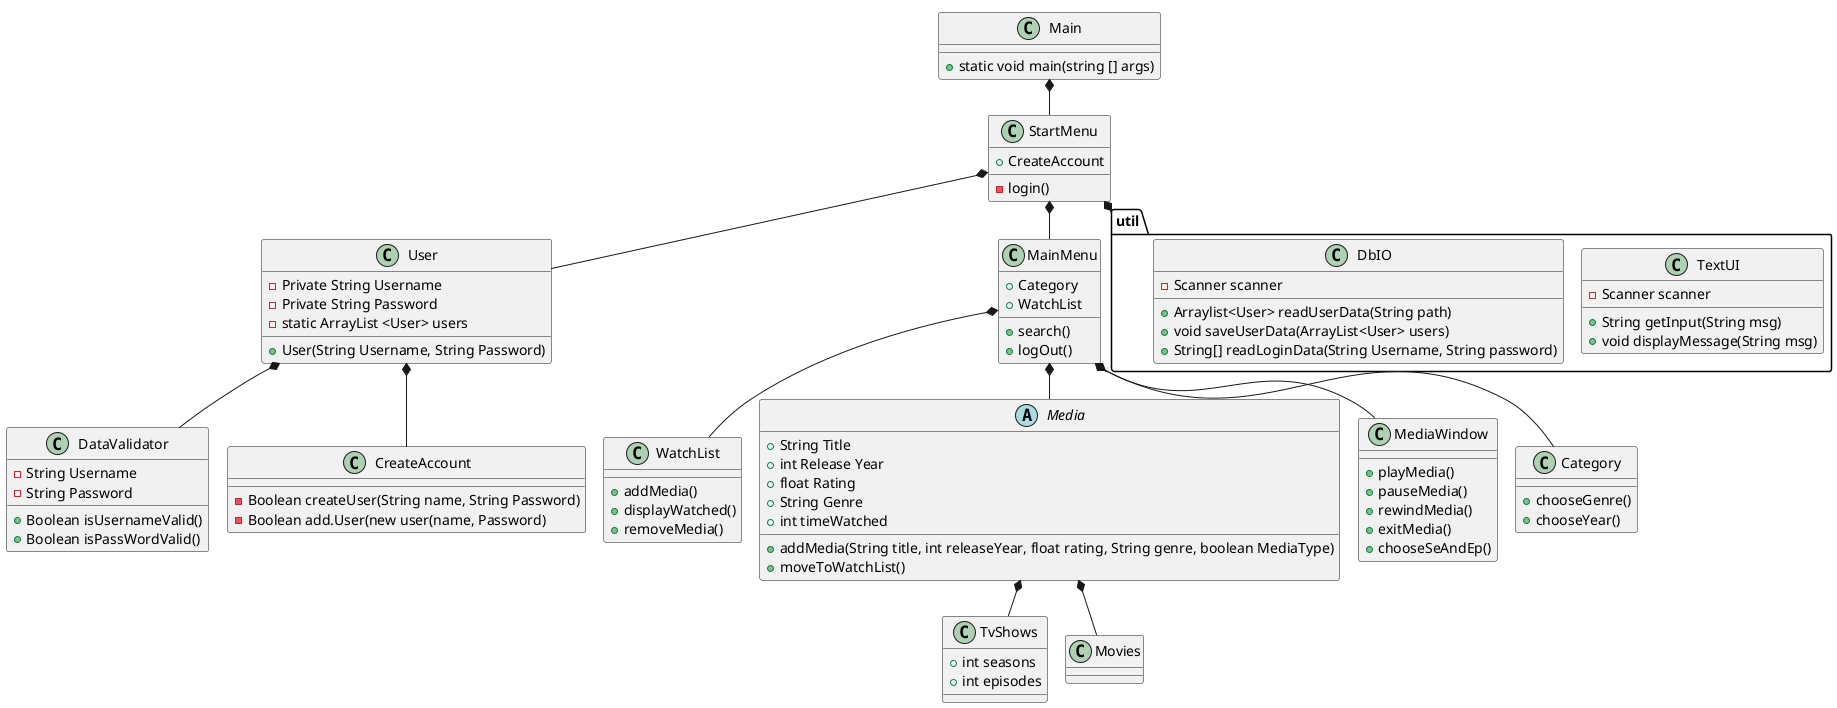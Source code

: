 @startuml
'Domænemodellen giver nye entity klasser
'Pakker, model og util
!pragma layout smetana

class Main
class StartMenu
class User
class DataValidator
class CreateAccount
class WatchList
class MainMenu
abstract Media
class TvShows
class Movies
class MediaWindow
class Category


package "util"{
       class TextUI
       class DbIO
}

Main *-- StartMenu
StartMenu *-- User
User *-- DataValidator
User *-- CreateAccount
StartMenu *-- MainMenu
MainMenu *-- WatchList
MainMenu *-- Media
Media *-- Movies
Media *-- TvShows
MainMenu *-- MediaWindow
StartMenu *-- util
MainMenu *-- Category

Main : + static void main(string [] args)

StartMenu : + CreateAccount
'---_new-----
StartMenu : - login()
'-----------

User : - Private String Username
User : - Private String Password
User : - static ArrayList <User> users
'---_new-----
User : + User(String Username, String Password)

'-----------
DataValidator : - String Username
DataValidator : - String Password
'---_new-----
DataValidator : + Boolean isUsernameValid()
DataValidator : + Boolean isPassWordValid()
'-----------

CreateAccount : - Boolean createUser(String name, String Password)
CreateAccount : - Boolean add.User(new user(name, Password)

WatchList : + addMedia()
WatchList : + displayWatched()
WatchList : + removeMedia()

MainMenu : + Category
MainMenu : + WatchList
'---_new-----
MainMenu : + search()
MainMenu : + logOut()
'-----------

Media : + String Title
Media : + int Release Year
Media : + float Rating
Media : + String Genre
Media : + int timeWatched
'---_new-----
Media : + addMedia(String title, int releaseYear, float rating, String genre, boolean MediaType)
Media : + moveToWatchList()
'-----------

TvShows : + int seasons
TvShows : + int episodes

MediaWindow : + playMedia()
MediaWindow : + pauseMedia()
MediaWindow : + rewindMedia()
MediaWindow : + exitMedia()
MediaWindow : + chooseSeAndEp()

Category : + chooseGenre()
Category : + chooseYear()

DbIO : - Scanner scanner
'---_new-----
DbIO : + Arraylist<User> readUserData(String path)
DbIO : + void saveUserData(ArrayList<User> users)
DbIO : + String[] readLoginData(String Username, String password)
'-----------

TextUI : + String getInput(String msg)
TextUI : - Scanner scanner
TextUI : + void displayMessage(String msg)

@enduml
